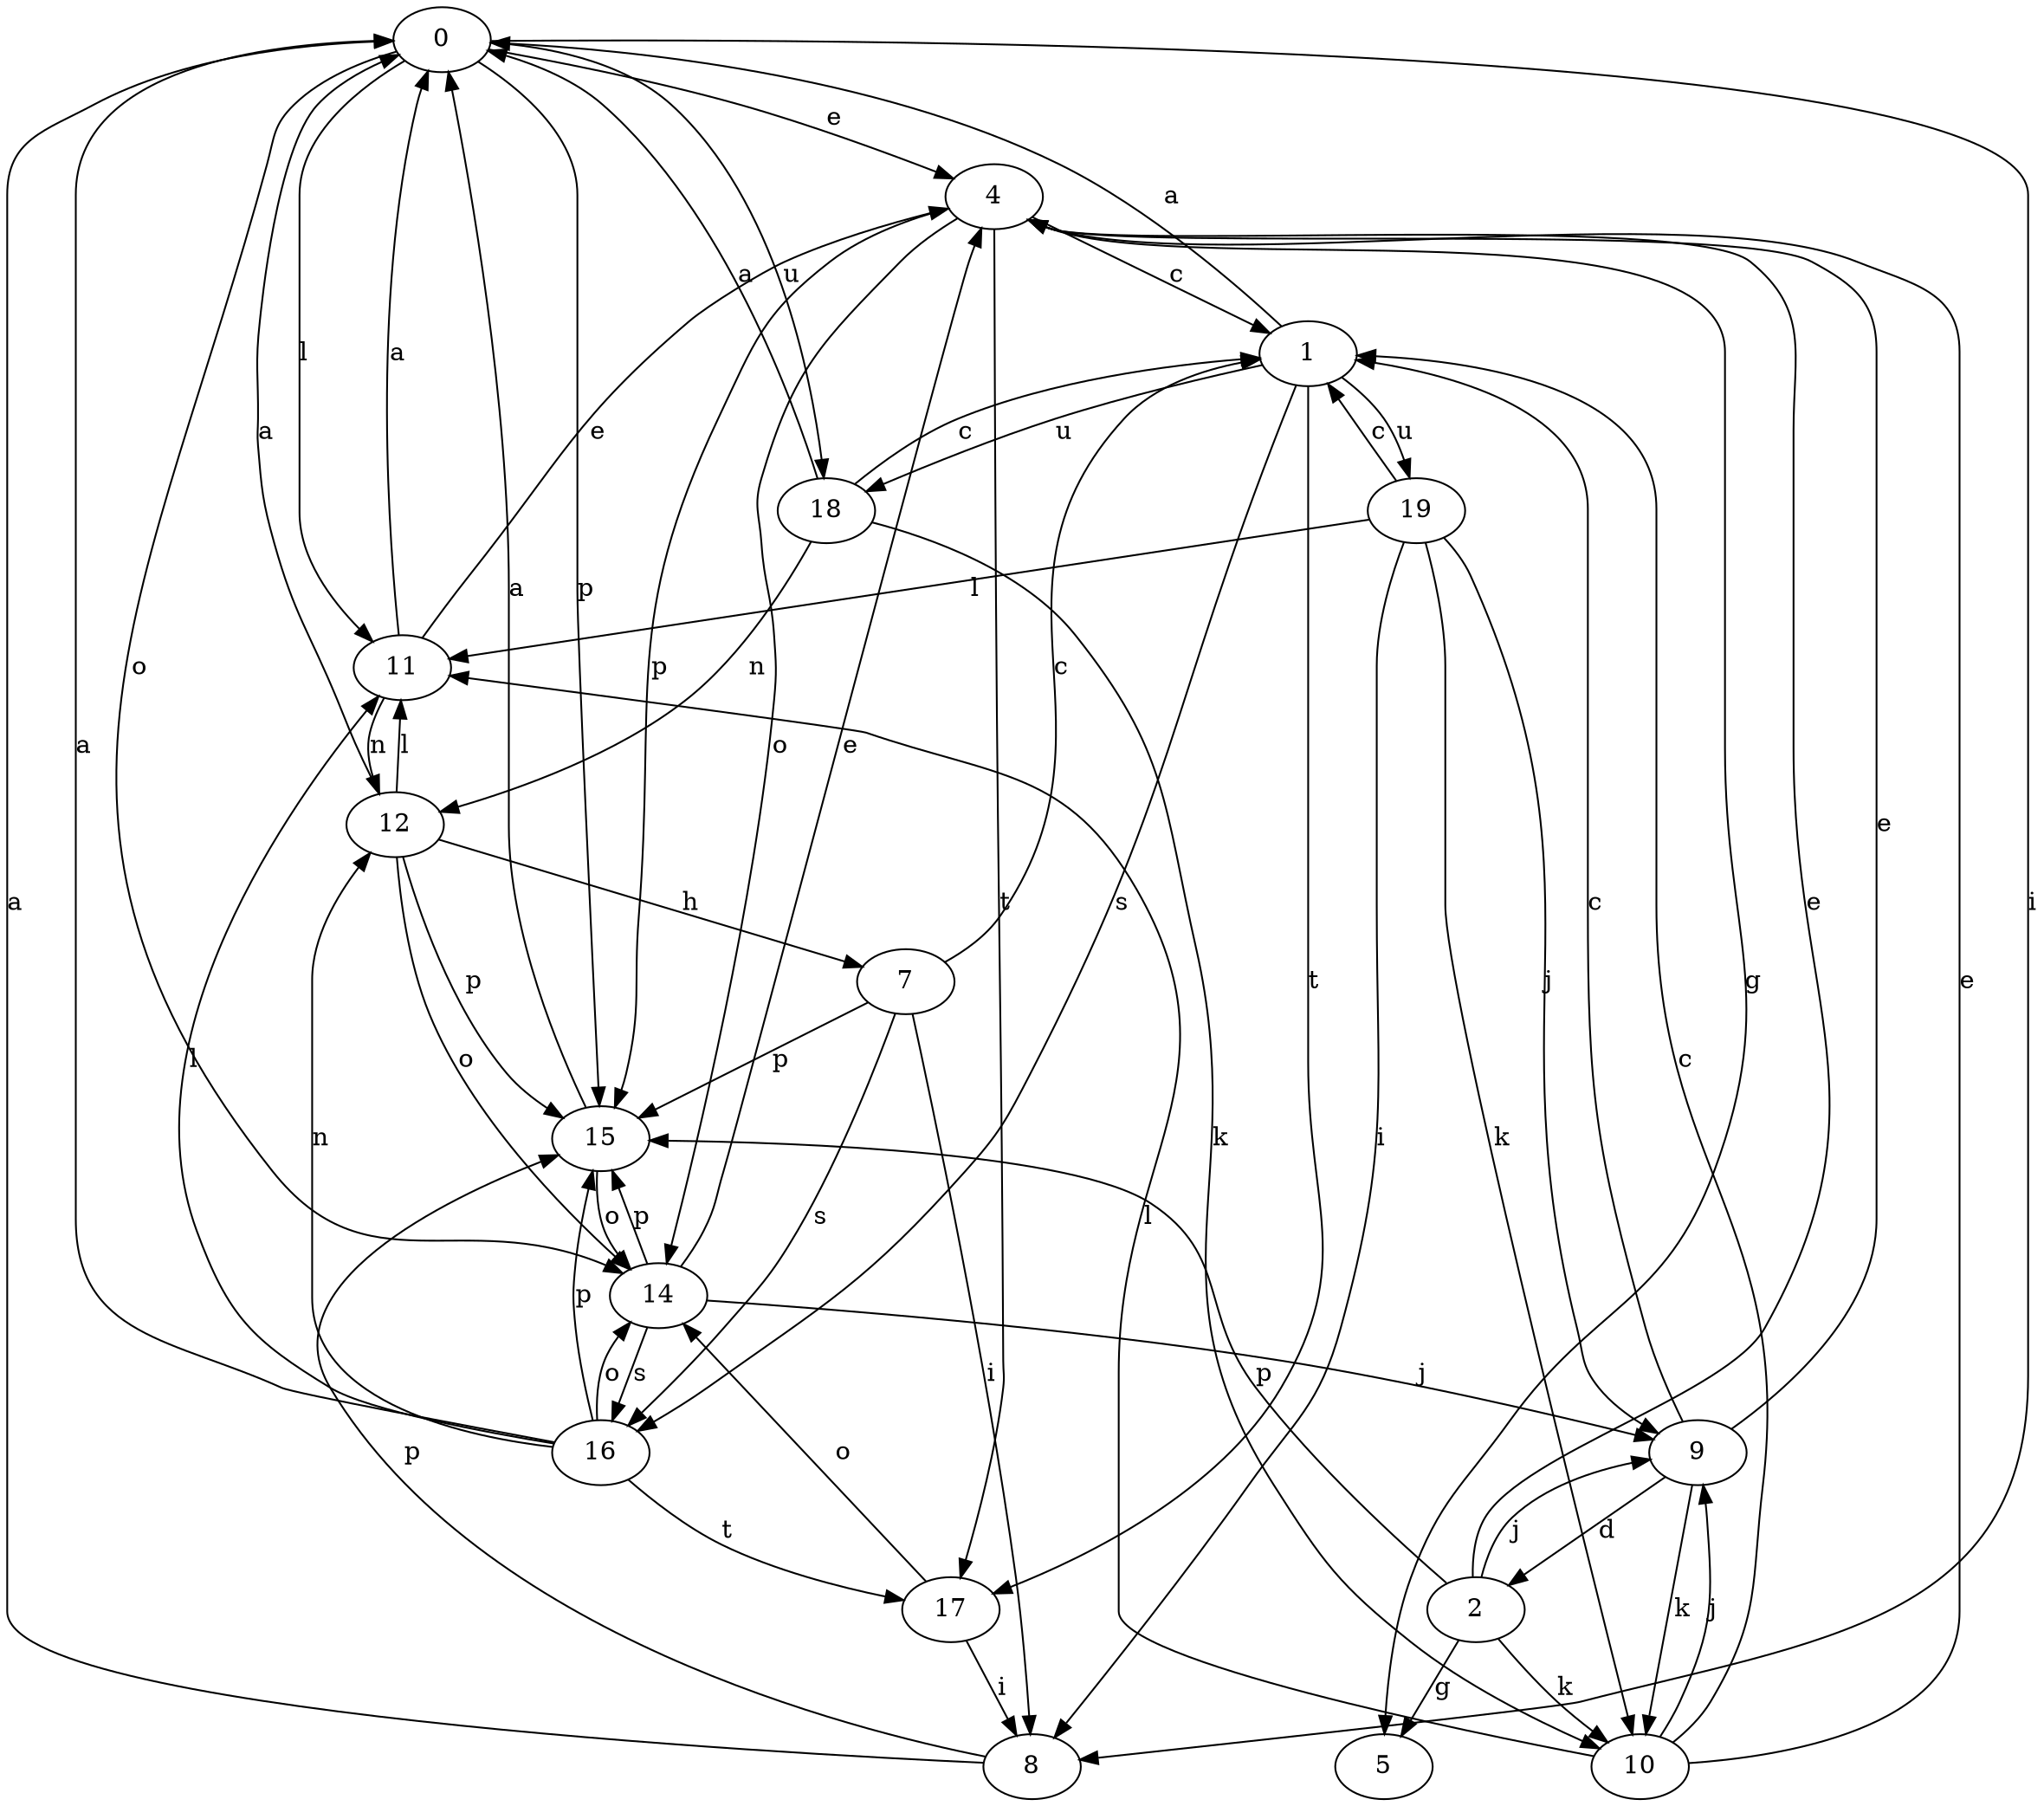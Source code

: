 strict digraph  {
0;
1;
2;
4;
5;
7;
8;
9;
10;
11;
12;
14;
15;
16;
17;
18;
19;
0 -> 4  [label=e];
0 -> 8  [label=i];
0 -> 11  [label=l];
0 -> 14  [label=o];
0 -> 15  [label=p];
0 -> 18  [label=u];
1 -> 0  [label=a];
1 -> 16  [label=s];
1 -> 17  [label=t];
1 -> 18  [label=u];
1 -> 19  [label=u];
2 -> 4  [label=e];
2 -> 5  [label=g];
2 -> 9  [label=j];
2 -> 10  [label=k];
2 -> 15  [label=p];
4 -> 1  [label=c];
4 -> 5  [label=g];
4 -> 14  [label=o];
4 -> 15  [label=p];
4 -> 17  [label=t];
7 -> 1  [label=c];
7 -> 8  [label=i];
7 -> 15  [label=p];
7 -> 16  [label=s];
8 -> 0  [label=a];
8 -> 15  [label=p];
9 -> 1  [label=c];
9 -> 2  [label=d];
9 -> 4  [label=e];
9 -> 10  [label=k];
10 -> 1  [label=c];
10 -> 4  [label=e];
10 -> 9  [label=j];
10 -> 11  [label=l];
11 -> 0  [label=a];
11 -> 4  [label=e];
11 -> 12  [label=n];
12 -> 0  [label=a];
12 -> 7  [label=h];
12 -> 11  [label=l];
12 -> 14  [label=o];
12 -> 15  [label=p];
14 -> 4  [label=e];
14 -> 9  [label=j];
14 -> 15  [label=p];
14 -> 16  [label=s];
15 -> 0  [label=a];
15 -> 14  [label=o];
16 -> 0  [label=a];
16 -> 11  [label=l];
16 -> 12  [label=n];
16 -> 14  [label=o];
16 -> 15  [label=p];
16 -> 17  [label=t];
17 -> 8  [label=i];
17 -> 14  [label=o];
18 -> 0  [label=a];
18 -> 1  [label=c];
18 -> 10  [label=k];
18 -> 12  [label=n];
19 -> 1  [label=c];
19 -> 8  [label=i];
19 -> 9  [label=j];
19 -> 10  [label=k];
19 -> 11  [label=l];
}

